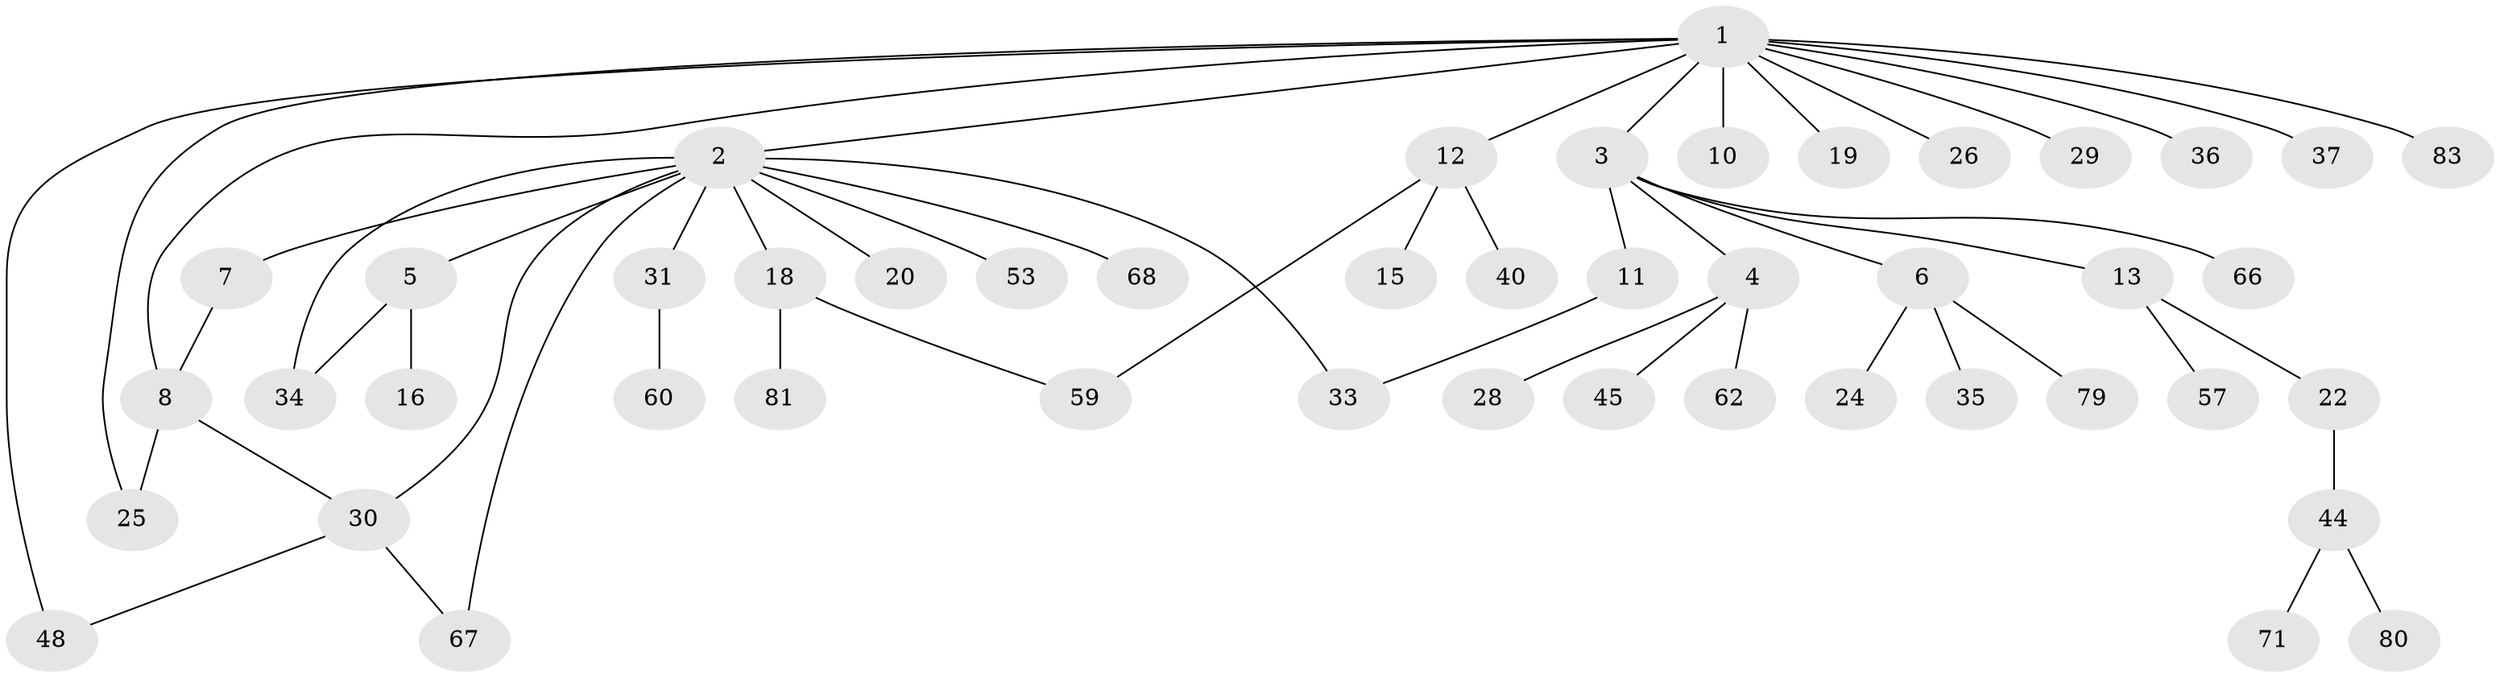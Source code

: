 // original degree distribution, {13: 0.010526315789473684, 12: 0.010526315789473684, 6: 0.010526315789473684, 4: 0.07368421052631578, 3: 0.14736842105263157, 2: 0.29473684210526313, 5: 0.010526315789473684, 1: 0.4421052631578947}
// Generated by graph-tools (version 1.1) at 2025/13/03/09/25 04:13:31]
// undirected, 47 vertices, 54 edges
graph export_dot {
graph [start="1"]
  node [color=gray90,style=filled];
  1;
  2;
  3;
  4;
  5;
  6 [super="+9"];
  7 [super="+61+86"];
  8 [super="+84+27+38"];
  10 [super="+51"];
  11 [super="+23"];
  12 [super="+21"];
  13 [super="+42+14"];
  15;
  16 [super="+54"];
  18 [super="+32+41"];
  19 [super="+52"];
  20 [super="+65"];
  22 [super="+49+76"];
  24;
  25;
  26;
  28 [super="+55"];
  29;
  30 [super="+58"];
  31;
  33 [super="+46+88"];
  34 [super="+72+39+47"];
  35;
  36;
  37;
  40;
  44;
  45 [super="+77"];
  48;
  53;
  57;
  59 [super="+74+92"];
  60 [super="+63"];
  62 [super="+64"];
  66 [super="+90"];
  67 [super="+91+69"];
  68;
  71;
  79;
  80;
  81;
  83;
  1 -- 2;
  1 -- 3;
  1 -- 8;
  1 -- 10;
  1 -- 12;
  1 -- 19;
  1 -- 25;
  1 -- 26;
  1 -- 29;
  1 -- 36;
  1 -- 37;
  1 -- 48;
  1 -- 83;
  2 -- 5;
  2 -- 7;
  2 -- 18;
  2 -- 20;
  2 -- 30;
  2 -- 31;
  2 -- 33;
  2 -- 53;
  2 -- 67;
  2 -- 68;
  2 -- 34;
  3 -- 4;
  3 -- 6;
  3 -- 11;
  3 -- 13;
  3 -- 66;
  4 -- 28;
  4 -- 45;
  4 -- 62;
  5 -- 16;
  5 -- 34;
  6 -- 35;
  6 -- 79;
  6 -- 24;
  7 -- 8;
  8 -- 25;
  8 -- 30;
  11 -- 33;
  12 -- 15;
  12 -- 40;
  12 -- 59;
  13 -- 57;
  13 -- 22;
  18 -- 81;
  18 -- 59;
  22 -- 44;
  30 -- 48;
  30 -- 67;
  31 -- 60;
  44 -- 71;
  44 -- 80;
}
